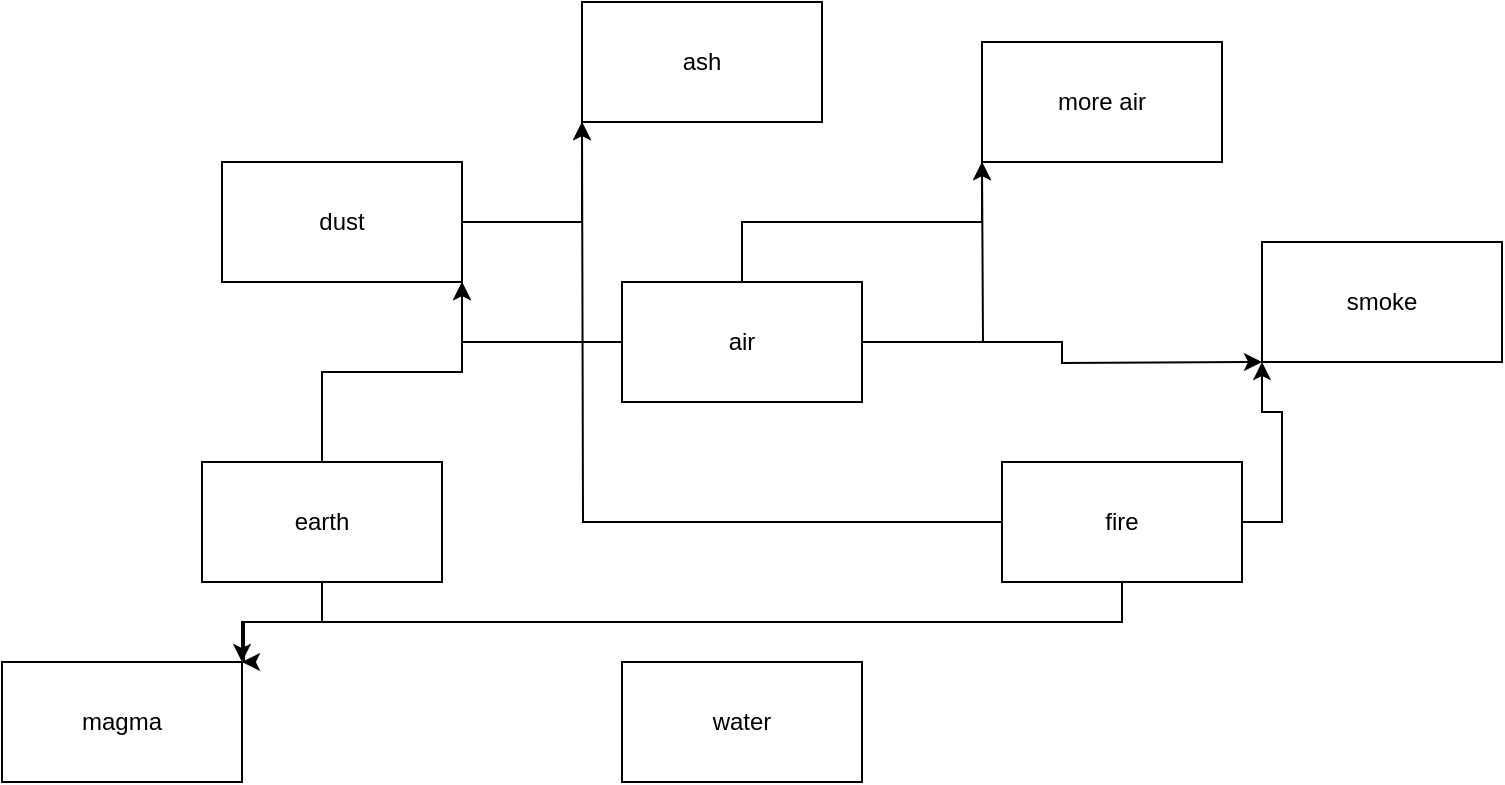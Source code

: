 <mxfile version="22.1.11" type="github">
  <diagram name="Page-1" id="dHXCaOlUSKk5QcXLbgn8">
    <mxGraphModel dx="880" dy="426" grid="1" gridSize="10" guides="1" tooltips="1" connect="1" arrows="1" fold="1" page="1" pageScale="1" pageWidth="850" pageHeight="1100" math="0" shadow="0">
      <root>
        <mxCell id="0" />
        <mxCell id="1" parent="0" />
        <mxCell id="lEVEYB76bk3dzen3mdS3-8" style="edgeStyle=orthogonalEdgeStyle;rounded=0;orthogonalLoop=1;jettySize=auto;html=1;entryX=1;entryY=1;entryDx=0;entryDy=0;" edge="1" parent="1" source="lEVEYB76bk3dzen3mdS3-1" target="lEVEYB76bk3dzen3mdS3-6">
          <mxGeometry relative="1" as="geometry" />
        </mxCell>
        <mxCell id="lEVEYB76bk3dzen3mdS3-11" style="edgeStyle=orthogonalEdgeStyle;rounded=0;orthogonalLoop=1;jettySize=auto;html=1;exitX=0.5;exitY=0;exitDx=0;exitDy=0;entryX=0;entryY=1;entryDx=0;entryDy=0;" edge="1" parent="1" source="lEVEYB76bk3dzen3mdS3-1" target="lEVEYB76bk3dzen3mdS3-10">
          <mxGeometry relative="1" as="geometry" />
        </mxCell>
        <mxCell id="lEVEYB76bk3dzen3mdS3-12" style="edgeStyle=orthogonalEdgeStyle;rounded=0;orthogonalLoop=1;jettySize=auto;html=1;exitX=1;exitY=0.5;exitDx=0;exitDy=0;" edge="1" parent="1" source="lEVEYB76bk3dzen3mdS3-1">
          <mxGeometry relative="1" as="geometry">
            <mxPoint x="540" y="130" as="targetPoint" />
          </mxGeometry>
        </mxCell>
        <mxCell id="lEVEYB76bk3dzen3mdS3-15" style="edgeStyle=orthogonalEdgeStyle;rounded=0;orthogonalLoop=1;jettySize=auto;html=1;" edge="1" parent="1" source="lEVEYB76bk3dzen3mdS3-1">
          <mxGeometry relative="1" as="geometry">
            <mxPoint x="680" y="230" as="targetPoint" />
          </mxGeometry>
        </mxCell>
        <mxCell id="lEVEYB76bk3dzen3mdS3-1" value="air" style="rounded=0;whiteSpace=wrap;html=1;" vertex="1" parent="1">
          <mxGeometry x="360" y="190" width="120" height="60" as="geometry" />
        </mxCell>
        <mxCell id="lEVEYB76bk3dzen3mdS3-9" style="edgeStyle=orthogonalEdgeStyle;rounded=0;orthogonalLoop=1;jettySize=auto;html=1;entryX=1;entryY=1;entryDx=0;entryDy=0;" edge="1" parent="1" source="lEVEYB76bk3dzen3mdS3-2" target="lEVEYB76bk3dzen3mdS3-6">
          <mxGeometry relative="1" as="geometry" />
        </mxCell>
        <mxCell id="lEVEYB76bk3dzen3mdS3-17" style="edgeStyle=orthogonalEdgeStyle;rounded=0;orthogonalLoop=1;jettySize=auto;html=1;entryX=1;entryY=0;entryDx=0;entryDy=0;" edge="1" parent="1" source="lEVEYB76bk3dzen3mdS3-2" target="lEVEYB76bk3dzen3mdS3-16">
          <mxGeometry relative="1" as="geometry" />
        </mxCell>
        <mxCell id="lEVEYB76bk3dzen3mdS3-2" value="earth" style="rounded=0;whiteSpace=wrap;html=1;" vertex="1" parent="1">
          <mxGeometry x="150" y="280" width="120" height="60" as="geometry" />
        </mxCell>
        <mxCell id="lEVEYB76bk3dzen3mdS3-14" style="edgeStyle=orthogonalEdgeStyle;rounded=0;orthogonalLoop=1;jettySize=auto;html=1;entryX=0;entryY=1;entryDx=0;entryDy=0;" edge="1" parent="1" source="lEVEYB76bk3dzen3mdS3-4" target="lEVEYB76bk3dzen3mdS3-13">
          <mxGeometry relative="1" as="geometry" />
        </mxCell>
        <mxCell id="lEVEYB76bk3dzen3mdS3-18" style="edgeStyle=orthogonalEdgeStyle;rounded=0;orthogonalLoop=1;jettySize=auto;html=1;" edge="1" parent="1" source="lEVEYB76bk3dzen3mdS3-4">
          <mxGeometry relative="1" as="geometry">
            <mxPoint x="170" y="380" as="targetPoint" />
            <Array as="points">
              <mxPoint x="610" y="360" />
              <mxPoint x="171" y="360" />
            </Array>
          </mxGeometry>
        </mxCell>
        <mxCell id="lEVEYB76bk3dzen3mdS3-21" style="edgeStyle=orthogonalEdgeStyle;rounded=0;orthogonalLoop=1;jettySize=auto;html=1;" edge="1" parent="1" source="lEVEYB76bk3dzen3mdS3-4">
          <mxGeometry relative="1" as="geometry">
            <mxPoint x="340" y="110" as="targetPoint" />
          </mxGeometry>
        </mxCell>
        <mxCell id="lEVEYB76bk3dzen3mdS3-4" value="fire" style="rounded=0;whiteSpace=wrap;html=1;" vertex="1" parent="1">
          <mxGeometry x="550" y="280" width="120" height="60" as="geometry" />
        </mxCell>
        <mxCell id="lEVEYB76bk3dzen3mdS3-5" value="water" style="rounded=0;whiteSpace=wrap;html=1;" vertex="1" parent="1">
          <mxGeometry x="360" y="380" width="120" height="60" as="geometry" />
        </mxCell>
        <mxCell id="lEVEYB76bk3dzen3mdS3-20" style="edgeStyle=orthogonalEdgeStyle;rounded=0;orthogonalLoop=1;jettySize=auto;html=1;entryX=0;entryY=1;entryDx=0;entryDy=0;" edge="1" parent="1" source="lEVEYB76bk3dzen3mdS3-6" target="lEVEYB76bk3dzen3mdS3-19">
          <mxGeometry relative="1" as="geometry" />
        </mxCell>
        <mxCell id="lEVEYB76bk3dzen3mdS3-6" value="dust" style="rounded=0;whiteSpace=wrap;html=1;" vertex="1" parent="1">
          <mxGeometry x="160" y="130" width="120" height="60" as="geometry" />
        </mxCell>
        <mxCell id="lEVEYB76bk3dzen3mdS3-10" value="more air" style="rounded=0;whiteSpace=wrap;html=1;" vertex="1" parent="1">
          <mxGeometry x="540" y="70" width="120" height="60" as="geometry" />
        </mxCell>
        <mxCell id="lEVEYB76bk3dzen3mdS3-13" value="smoke" style="rounded=0;whiteSpace=wrap;html=1;" vertex="1" parent="1">
          <mxGeometry x="680" y="170" width="120" height="60" as="geometry" />
        </mxCell>
        <mxCell id="lEVEYB76bk3dzen3mdS3-16" value="magma" style="rounded=0;whiteSpace=wrap;html=1;" vertex="1" parent="1">
          <mxGeometry x="50" y="380" width="120" height="60" as="geometry" />
        </mxCell>
        <mxCell id="lEVEYB76bk3dzen3mdS3-19" value="ash" style="rounded=0;whiteSpace=wrap;html=1;" vertex="1" parent="1">
          <mxGeometry x="340" y="50" width="120" height="60" as="geometry" />
        </mxCell>
      </root>
    </mxGraphModel>
  </diagram>
</mxfile>
